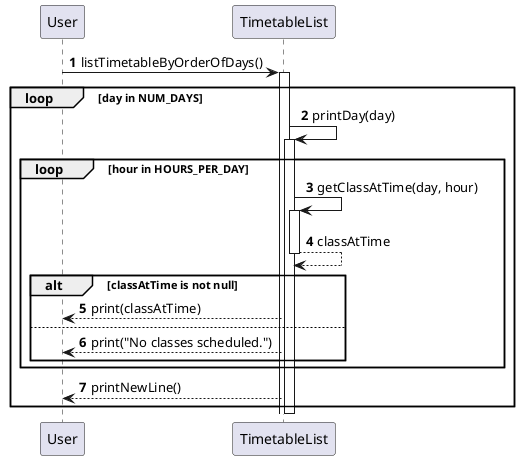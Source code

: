 @startuml
'https://plantuml.com/sequence-diagram

autonumber
participant "User" as user
participant "TimetableList" as timetableList

user -> timetableList: listTimetableByOrderOfDays()
activate timetableList

loop day in NUM_DAYS
    timetableList -> timetableList: printDay(day)
    activate timetableList

    loop hour in HOURS_PER_DAY
        timetableList -> timetableList: getClassAtTime(day, hour)
        activate timetableList
        timetableList --> timetableList: classAtTime
        deactivate timetableList

        alt classAtTime is not null
            timetableList --> user: print(classAtTime)
        else
            timetableList --> user: print("No classes scheduled.")
        end
    end loop

    timetableList --> user: printNewLine()
end loop

deactivate timetableList

@enduml